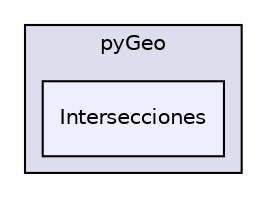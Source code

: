digraph "/home/toni/Dropbox/pyGeo/Intersecciones" {
  compound=true
  node [ fontsize="10", fontname="Helvetica"];
  edge [ labelfontsize="10", labelfontname="Helvetica"];
  subgraph clusterdir_e2627865121f9a1fcbd3858eeb7187ed {
    graph [ bgcolor="#ddddee", pencolor="black", label="pyGeo" fontname="Helvetica", fontsize="10", URL="dir_e2627865121f9a1fcbd3858eeb7187ed.html"]
  dir_edb56d85aea1cc7b86997e8eb57858a7 [shape=box, label="Intersecciones", style="filled", fillcolor="#eeeeff", pencolor="black", URL="dir_edb56d85aea1cc7b86997e8eb57858a7.html"];
  }
}
